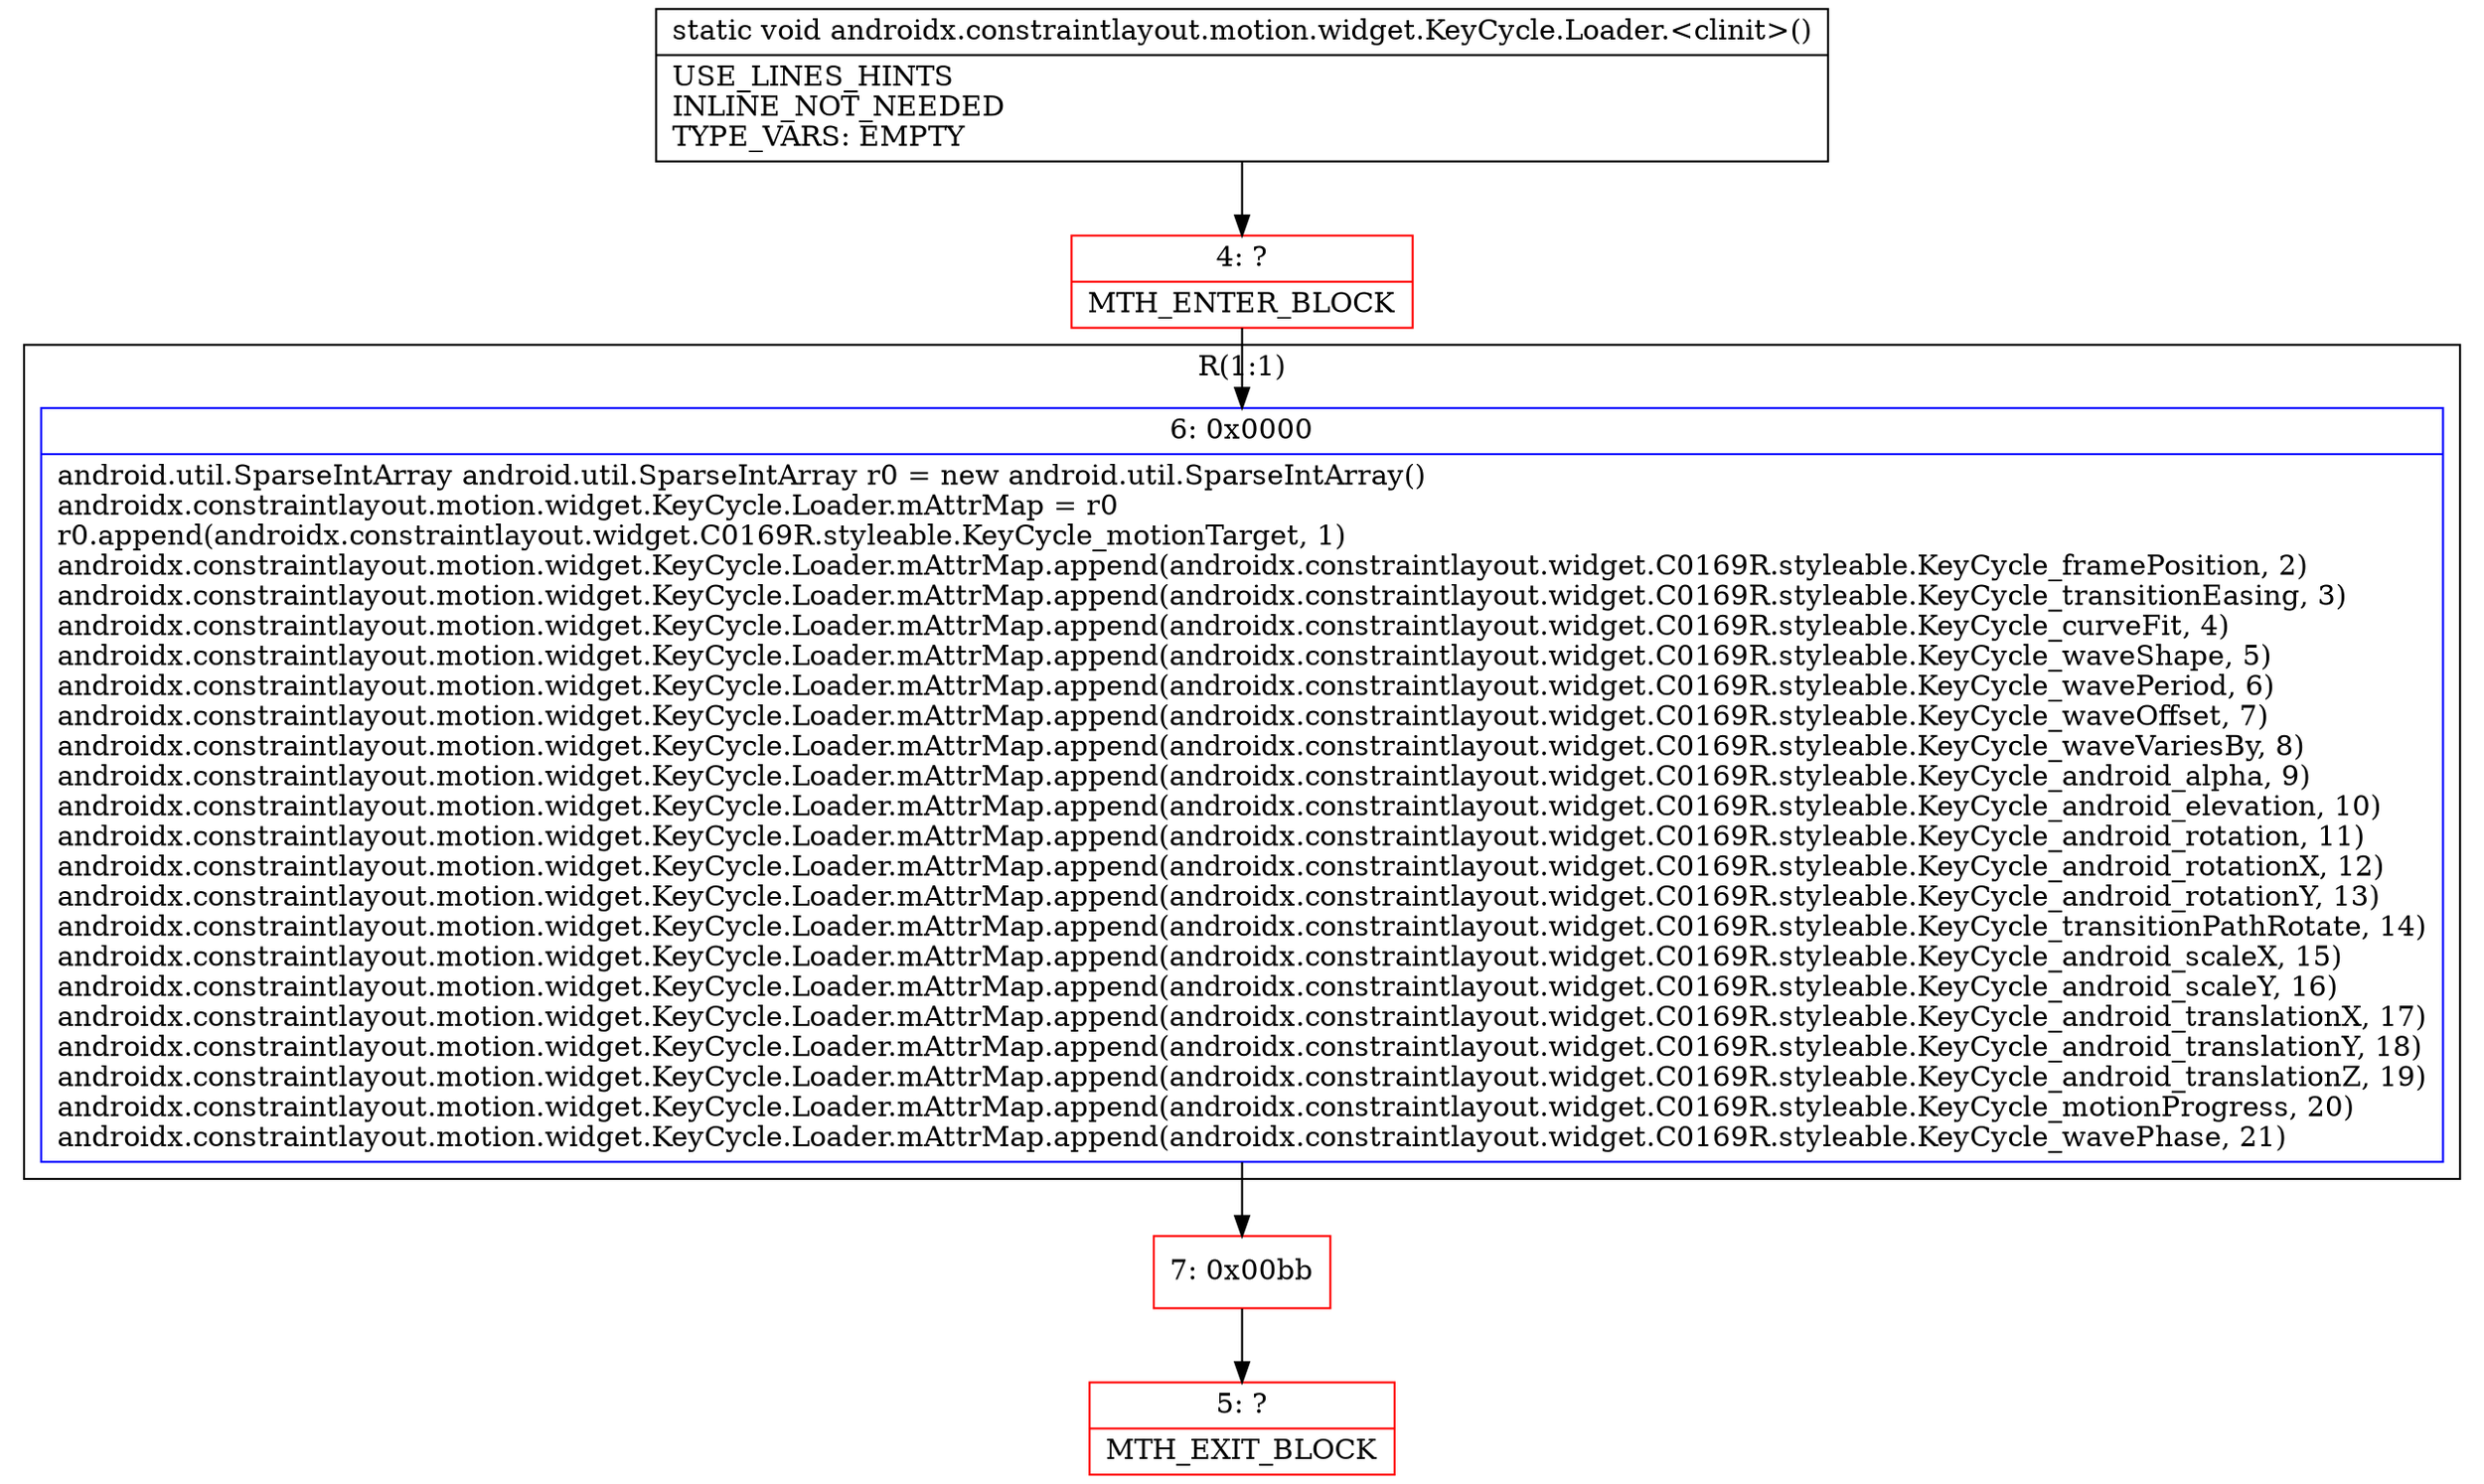digraph "CFG forandroidx.constraintlayout.motion.widget.KeyCycle.Loader.\<clinit\>()V" {
subgraph cluster_Region_1682209636 {
label = "R(1:1)";
node [shape=record,color=blue];
Node_6 [shape=record,label="{6\:\ 0x0000|android.util.SparseIntArray android.util.SparseIntArray r0 = new android.util.SparseIntArray()\landroidx.constraintlayout.motion.widget.KeyCycle.Loader.mAttrMap = r0\lr0.append(androidx.constraintlayout.widget.C0169R.styleable.KeyCycle_motionTarget, 1)\landroidx.constraintlayout.motion.widget.KeyCycle.Loader.mAttrMap.append(androidx.constraintlayout.widget.C0169R.styleable.KeyCycle_framePosition, 2)\landroidx.constraintlayout.motion.widget.KeyCycle.Loader.mAttrMap.append(androidx.constraintlayout.widget.C0169R.styleable.KeyCycle_transitionEasing, 3)\landroidx.constraintlayout.motion.widget.KeyCycle.Loader.mAttrMap.append(androidx.constraintlayout.widget.C0169R.styleable.KeyCycle_curveFit, 4)\landroidx.constraintlayout.motion.widget.KeyCycle.Loader.mAttrMap.append(androidx.constraintlayout.widget.C0169R.styleable.KeyCycle_waveShape, 5)\landroidx.constraintlayout.motion.widget.KeyCycle.Loader.mAttrMap.append(androidx.constraintlayout.widget.C0169R.styleable.KeyCycle_wavePeriod, 6)\landroidx.constraintlayout.motion.widget.KeyCycle.Loader.mAttrMap.append(androidx.constraintlayout.widget.C0169R.styleable.KeyCycle_waveOffset, 7)\landroidx.constraintlayout.motion.widget.KeyCycle.Loader.mAttrMap.append(androidx.constraintlayout.widget.C0169R.styleable.KeyCycle_waveVariesBy, 8)\landroidx.constraintlayout.motion.widget.KeyCycle.Loader.mAttrMap.append(androidx.constraintlayout.widget.C0169R.styleable.KeyCycle_android_alpha, 9)\landroidx.constraintlayout.motion.widget.KeyCycle.Loader.mAttrMap.append(androidx.constraintlayout.widget.C0169R.styleable.KeyCycle_android_elevation, 10)\landroidx.constraintlayout.motion.widget.KeyCycle.Loader.mAttrMap.append(androidx.constraintlayout.widget.C0169R.styleable.KeyCycle_android_rotation, 11)\landroidx.constraintlayout.motion.widget.KeyCycle.Loader.mAttrMap.append(androidx.constraintlayout.widget.C0169R.styleable.KeyCycle_android_rotationX, 12)\landroidx.constraintlayout.motion.widget.KeyCycle.Loader.mAttrMap.append(androidx.constraintlayout.widget.C0169R.styleable.KeyCycle_android_rotationY, 13)\landroidx.constraintlayout.motion.widget.KeyCycle.Loader.mAttrMap.append(androidx.constraintlayout.widget.C0169R.styleable.KeyCycle_transitionPathRotate, 14)\landroidx.constraintlayout.motion.widget.KeyCycle.Loader.mAttrMap.append(androidx.constraintlayout.widget.C0169R.styleable.KeyCycle_android_scaleX, 15)\landroidx.constraintlayout.motion.widget.KeyCycle.Loader.mAttrMap.append(androidx.constraintlayout.widget.C0169R.styleable.KeyCycle_android_scaleY, 16)\landroidx.constraintlayout.motion.widget.KeyCycle.Loader.mAttrMap.append(androidx.constraintlayout.widget.C0169R.styleable.KeyCycle_android_translationX, 17)\landroidx.constraintlayout.motion.widget.KeyCycle.Loader.mAttrMap.append(androidx.constraintlayout.widget.C0169R.styleable.KeyCycle_android_translationY, 18)\landroidx.constraintlayout.motion.widget.KeyCycle.Loader.mAttrMap.append(androidx.constraintlayout.widget.C0169R.styleable.KeyCycle_android_translationZ, 19)\landroidx.constraintlayout.motion.widget.KeyCycle.Loader.mAttrMap.append(androidx.constraintlayout.widget.C0169R.styleable.KeyCycle_motionProgress, 20)\landroidx.constraintlayout.motion.widget.KeyCycle.Loader.mAttrMap.append(androidx.constraintlayout.widget.C0169R.styleable.KeyCycle_wavePhase, 21)\l}"];
}
Node_4 [shape=record,color=red,label="{4\:\ ?|MTH_ENTER_BLOCK\l}"];
Node_7 [shape=record,color=red,label="{7\:\ 0x00bb}"];
Node_5 [shape=record,color=red,label="{5\:\ ?|MTH_EXIT_BLOCK\l}"];
MethodNode[shape=record,label="{static void androidx.constraintlayout.motion.widget.KeyCycle.Loader.\<clinit\>()  | USE_LINES_HINTS\lINLINE_NOT_NEEDED\lTYPE_VARS: EMPTY\l}"];
MethodNode -> Node_4;Node_6 -> Node_7;
Node_4 -> Node_6;
Node_7 -> Node_5;
}

